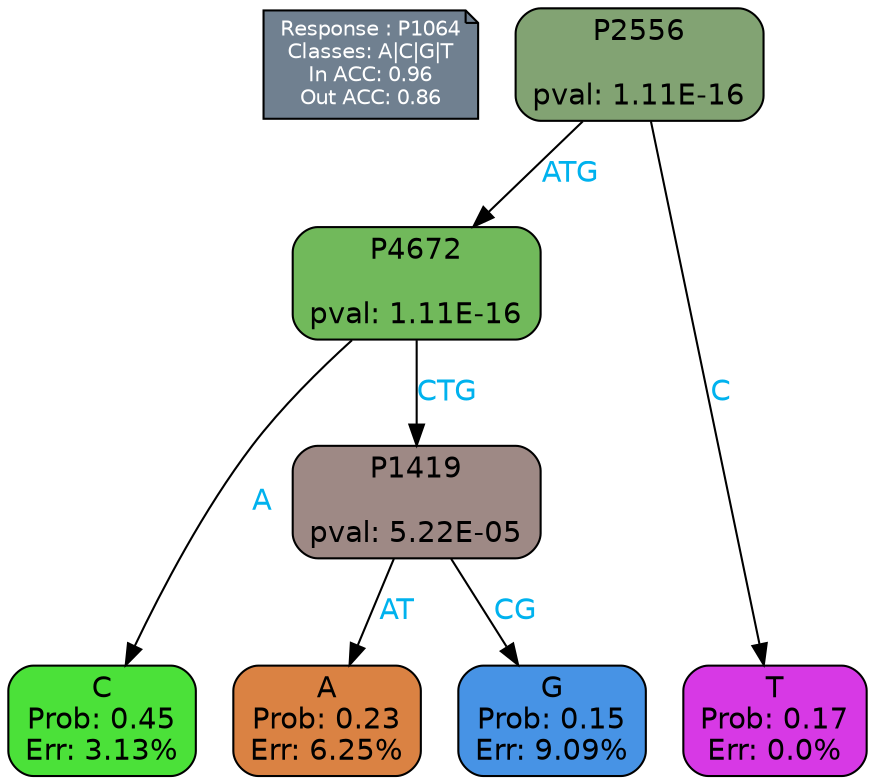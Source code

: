 digraph Tree {
node [shape=box, style="filled, rounded", color="black", fontname=helvetica] ;
graph [ranksep=equally, splines=polylines, bgcolor=transparent, dpi=600] ;
edge [fontname=helvetica] ;
LEGEND [label="Response : P1064
Classes: A|C|G|T
In ACC: 0.96
Out ACC: 0.86
",shape=note,align=left,style=filled,fillcolor="slategray",fontcolor="white",fontsize=10];1 [label="P2556

pval: 1.11E-16", fillcolor="#82a373"] ;
2 [label="P4672

pval: 1.11E-16", fillcolor="#71b95b"] ;
3 [label="C
Prob: 0.45
Err: 3.13%", fillcolor="#4be139"] ;
4 [label="P1419

pval: 5.22E-05", fillcolor="#9e8985"] ;
5 [label="A
Prob: 0.23
Err: 6.25%", fillcolor="#da8243"] ;
6 [label="G
Prob: 0.15
Err: 9.09%", fillcolor="#4793e5"] ;
7 [label="T
Prob: 0.17
Err: 0.0%", fillcolor="#d739e5"] ;
1 -> 2 [label="ATG",fontcolor=deepskyblue2] ;
1 -> 7 [label="C",fontcolor=deepskyblue2] ;
2 -> 3 [label="A",fontcolor=deepskyblue2] ;
2 -> 4 [label="CTG",fontcolor=deepskyblue2] ;
4 -> 5 [label="AT",fontcolor=deepskyblue2] ;
4 -> 6 [label="CG",fontcolor=deepskyblue2] ;
{rank = same; 3;5;6;7;}{rank = same; LEGEND;1;}}